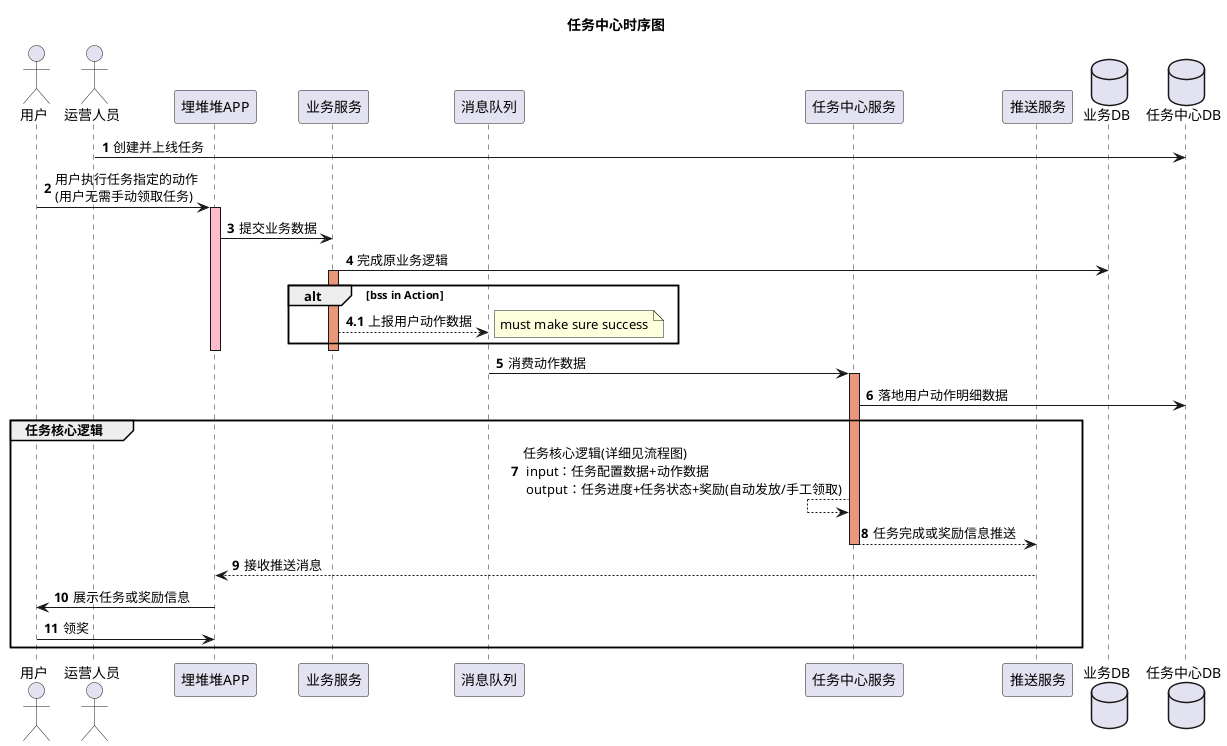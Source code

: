 @startuml
title 任务中心时序图
autonumber
actor "用户" as user
actor "运营人员" as mdd_admin
participant "埋堆堆APP" as mdd_app
participant "业务服务" as bss_server
participant "消息队列" as mq
participant "任务中心服务" as mission_server
participant "推送服务" as push
database "业务DB" as bss_db
database "任务中心DB" as mission_db

mdd_admin->mission_db: 创建并上线任务
user->mdd_app: 用户执行任务指定的动作\n(用户无需手动领取任务)
activate mdd_app #FFBBCC
mdd_app->bss_server:提交业务数据
bss_server->bss_db:完成原业务逻辑
activate bss_server #DarkSalmon
autonumber 4.1
alt bss in Action
  bss_server--> mq: 上报用户动作数据
  note right: must make sure success
end
deactivate bss_server
deactivate mdd_app
autonumber 5
mq -> mission_server:消费动作数据
activate mission_server #DarkSalmon
mission_server ->mission_db: 落地用户动作明细数据
group 任务核心逻辑
mission_server<--mission_server: 任务核心逻辑(详细见流程图)\n input：任务配置数据+动作数据\n output：任务进度+任务状态+奖励(自动发放/手工领取)
mission_server --> push:任务完成或奖励信息推送
deactivate mission_server
push --> mdd_app: 接收推送消息
mdd_app ->user: 展示任务或奖励信息
user -> mdd_app:领奖
end

@enduml
